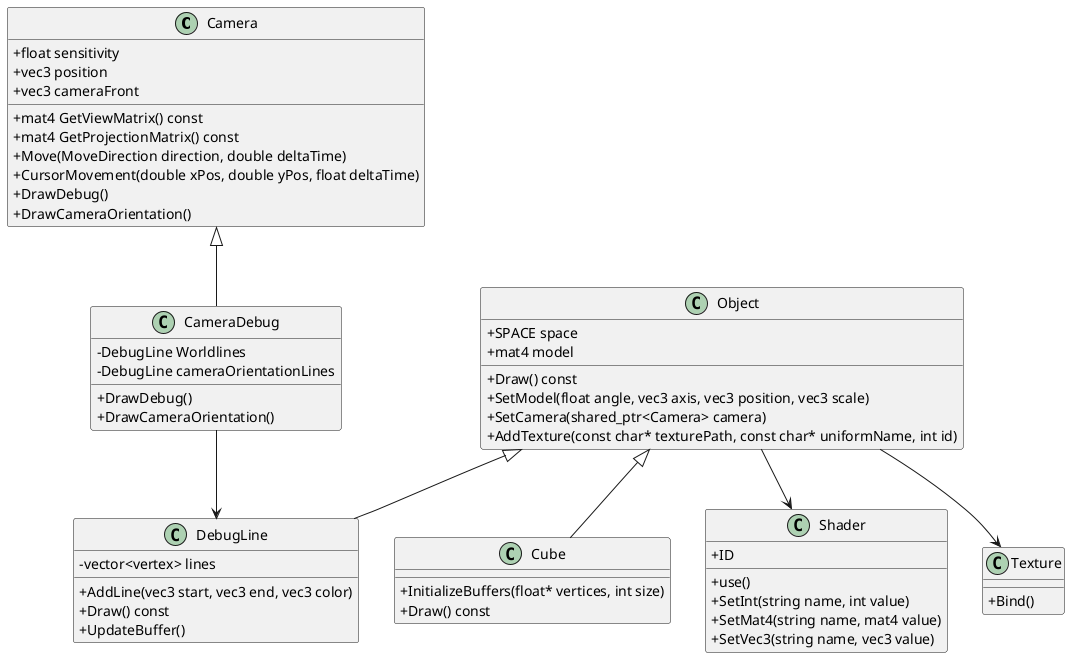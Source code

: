 @startuml
skinparam classAttributeIconSize 0

class Camera {
    +float sensitivity
    +vec3 position
    +vec3 cameraFront
    +mat4 GetViewMatrix() const
    +mat4 GetProjectionMatrix() const
    +Move(MoveDirection direction, double deltaTime)
    +CursorMovement(double xPos, double yPos, float deltaTime)
    +DrawDebug()
    +DrawCameraOrientation()
}

class CameraDebug {
    -DebugLine Worldlines
    -DebugLine cameraOrientationLines
    +DrawDebug()
    +DrawCameraOrientation()
}

Camera <|-- CameraDebug

class Object {
    +SPACE space
    +mat4 model
    +Draw() const
    +SetModel(float angle, vec3 axis, vec3 position, vec3 scale)
    +SetCamera(shared_ptr<Camera> camera)
    +AddTexture(const char* texturePath, const char* uniformName, int id)
}

class DebugLine {
    -vector<vertex> lines
    +AddLine(vec3 start, vec3 end, vec3 color)
    +Draw() const
    +UpdateBuffer()
}

Object <|-- DebugLine

class Cube {
    +InitializeBuffers(float* vertices, int size)
    +Draw() const
}

Object <|-- Cube

class Shader {
    +ID
    +use()
    +SetInt(string name, int value)
    +SetMat4(string name, mat4 value)
    +SetVec3(string name, vec3 value)
}

class Texture {
    +Bind()
}

Object --> Shader
Object --> Texture
CameraDebug --> DebugLine
@enduml